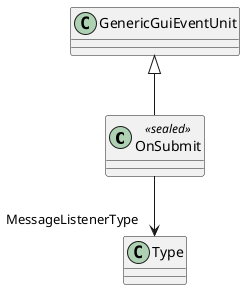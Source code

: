 @startuml
class OnSubmit <<sealed>> {
}
GenericGuiEventUnit <|-- OnSubmit
OnSubmit --> "MessageListenerType" Type
@enduml
